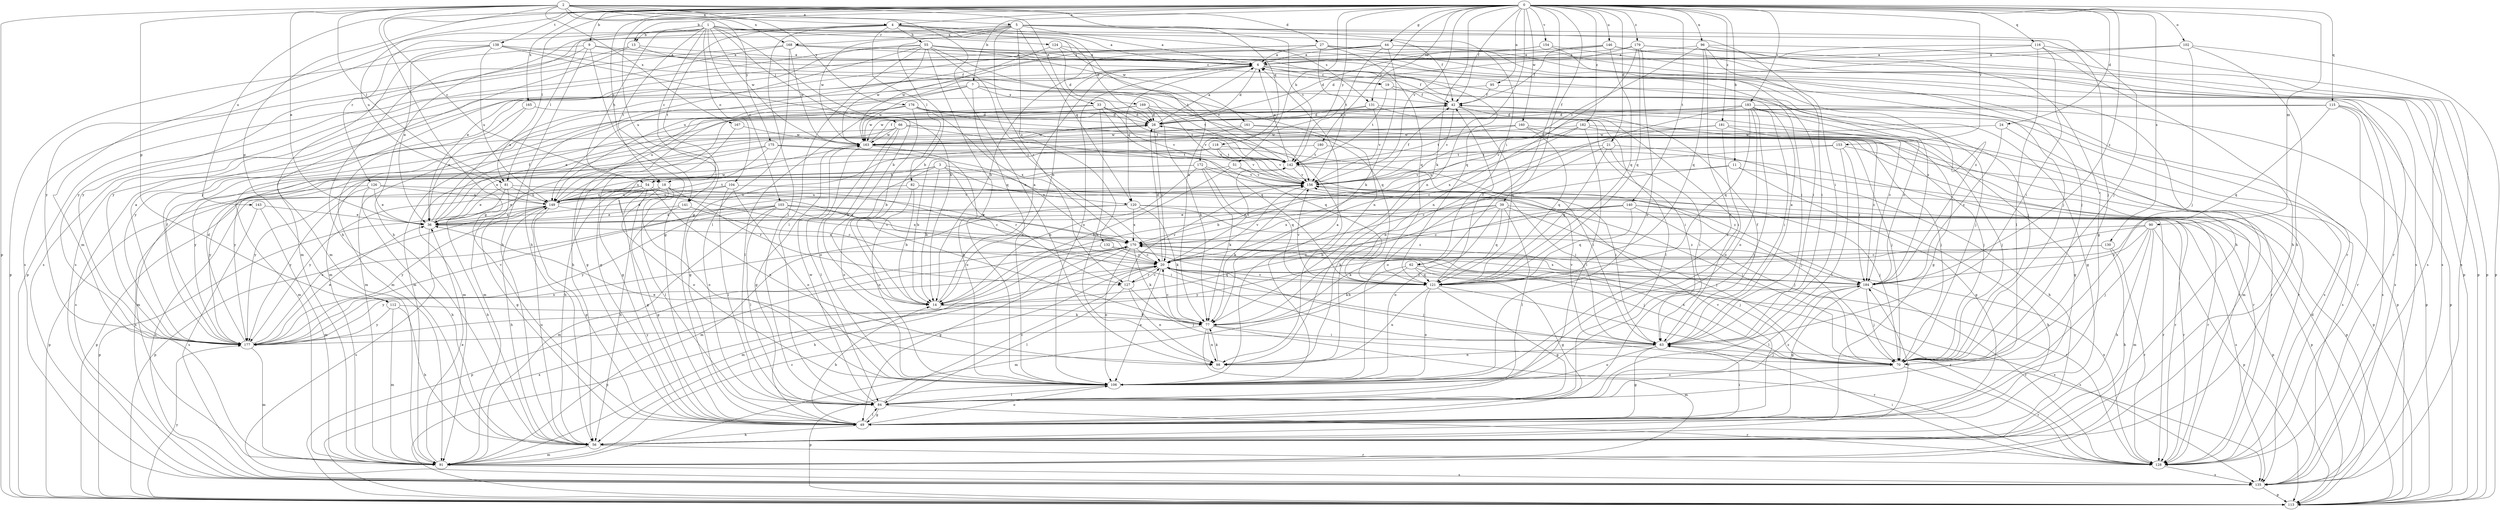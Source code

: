 strict digraph  {
0;
1;
2;
3;
4;
5;
6;
7;
9;
11;
13;
14;
18;
19;
20;
21;
24;
27;
28;
33;
36;
39;
42;
44;
49;
51;
54;
55;
56;
62;
63;
66;
70;
77;
81;
82;
84;
90;
91;
95;
96;
98;
102;
103;
104;
106;
112;
113;
115;
116;
118;
120;
121;
124;
126;
127;
128;
130;
131;
132;
135;
138;
140;
141;
142;
143;
146;
149;
153;
154;
156;
160;
161;
163;
165;
167;
168;
169;
170;
172;
175;
176;
177;
179;
180;
181;
182;
183;
184;
0 -> 4  [label=a];
0 -> 7  [label=b];
0 -> 9  [label=b];
0 -> 11  [label=b];
0 -> 13  [label=b];
0 -> 18  [label=c];
0 -> 21  [label=d];
0 -> 24  [label=d];
0 -> 39  [label=f];
0 -> 42  [label=f];
0 -> 44  [label=g];
0 -> 49  [label=g];
0 -> 51  [label=h];
0 -> 62  [label=i];
0 -> 77  [label=k];
0 -> 81  [label=l];
0 -> 90  [label=m];
0 -> 95  [label=n];
0 -> 96  [label=n];
0 -> 98  [label=n];
0 -> 102  [label=o];
0 -> 112  [label=p];
0 -> 115  [label=q];
0 -> 116  [label=q];
0 -> 130  [label=s];
0 -> 131  [label=s];
0 -> 138  [label=t];
0 -> 140  [label=t];
0 -> 143  [label=u];
0 -> 146  [label=u];
0 -> 149  [label=u];
0 -> 153  [label=v];
0 -> 154  [label=v];
0 -> 156  [label=v];
0 -> 160  [label=w];
0 -> 165  [label=x];
0 -> 172  [label=y];
0 -> 179  [label=z];
0 -> 180  [label=z];
0 -> 181  [label=z];
0 -> 182  [label=z];
0 -> 183  [label=z];
0 -> 184  [label=z];
1 -> 13  [label=b];
1 -> 14  [label=b];
1 -> 18  [label=c];
1 -> 42  [label=f];
1 -> 54  [label=h];
1 -> 66  [label=j];
1 -> 70  [label=j];
1 -> 91  [label=m];
1 -> 103  [label=o];
1 -> 104  [label=o];
1 -> 124  [label=r];
1 -> 126  [label=r];
1 -> 141  [label=t];
1 -> 161  [label=w];
1 -> 163  [label=w];
2 -> 4  [label=a];
2 -> 5  [label=a];
2 -> 18  [label=c];
2 -> 27  [label=d];
2 -> 33  [label=e];
2 -> 36  [label=e];
2 -> 49  [label=g];
2 -> 81  [label=l];
2 -> 98  [label=n];
2 -> 112  [label=p];
2 -> 113  [label=p];
2 -> 118  [label=q];
2 -> 167  [label=x];
2 -> 168  [label=x];
2 -> 175  [label=y];
2 -> 176  [label=y];
3 -> 14  [label=b];
3 -> 54  [label=h];
3 -> 106  [label=o];
3 -> 120  [label=q];
3 -> 127  [label=r];
3 -> 149  [label=u];
3 -> 184  [label=z];
4 -> 6  [label=a];
4 -> 28  [label=d];
4 -> 55  [label=h];
4 -> 56  [label=h];
4 -> 77  [label=k];
4 -> 81  [label=l];
4 -> 82  [label=l];
4 -> 84  [label=l];
4 -> 131  [label=s];
4 -> 141  [label=t];
5 -> 6  [label=a];
5 -> 14  [label=b];
5 -> 56  [label=h];
5 -> 62  [label=i];
5 -> 63  [label=i];
5 -> 70  [label=j];
5 -> 120  [label=q];
5 -> 127  [label=r];
5 -> 132  [label=s];
5 -> 142  [label=t];
5 -> 163  [label=w];
5 -> 168  [label=x];
6 -> 19  [label=c];
6 -> 28  [label=d];
6 -> 42  [label=f];
6 -> 70  [label=j];
6 -> 106  [label=o];
6 -> 120  [label=q];
6 -> 184  [label=z];
7 -> 56  [label=h];
7 -> 91  [label=m];
7 -> 106  [label=o];
7 -> 121  [label=q];
7 -> 142  [label=t];
7 -> 169  [label=x];
7 -> 177  [label=y];
9 -> 6  [label=a];
9 -> 19  [label=c];
9 -> 49  [label=g];
9 -> 56  [label=h];
9 -> 113  [label=p];
9 -> 177  [label=y];
11 -> 20  [label=c];
11 -> 49  [label=g];
11 -> 113  [label=p];
11 -> 156  [label=v];
13 -> 6  [label=a];
13 -> 42  [label=f];
13 -> 91  [label=m];
13 -> 135  [label=s];
14 -> 6  [label=a];
14 -> 77  [label=k];
18 -> 20  [label=c];
18 -> 56  [label=h];
18 -> 84  [label=l];
18 -> 106  [label=o];
18 -> 127  [label=r];
18 -> 135  [label=s];
18 -> 149  [label=u];
18 -> 177  [label=y];
19 -> 42  [label=f];
19 -> 70  [label=j];
19 -> 142  [label=t];
20 -> 28  [label=d];
20 -> 70  [label=j];
20 -> 106  [label=o];
20 -> 113  [label=p];
20 -> 121  [label=q];
20 -> 127  [label=r];
20 -> 135  [label=s];
20 -> 142  [label=t];
20 -> 156  [label=v];
20 -> 177  [label=y];
20 -> 184  [label=z];
21 -> 56  [label=h];
21 -> 63  [label=i];
21 -> 106  [label=o];
21 -> 121  [label=q];
21 -> 142  [label=t];
24 -> 91  [label=m];
24 -> 163  [label=w];
24 -> 184  [label=z];
27 -> 6  [label=a];
27 -> 63  [label=i];
27 -> 121  [label=q];
27 -> 128  [label=r];
27 -> 135  [label=s];
27 -> 156  [label=v];
27 -> 177  [label=y];
28 -> 6  [label=a];
28 -> 20  [label=c];
28 -> 91  [label=m];
28 -> 106  [label=o];
28 -> 163  [label=w];
33 -> 28  [label=d];
33 -> 49  [label=g];
33 -> 98  [label=n];
33 -> 121  [label=q];
33 -> 142  [label=t];
33 -> 156  [label=v];
33 -> 163  [label=w];
36 -> 6  [label=a];
36 -> 42  [label=f];
36 -> 135  [label=s];
36 -> 170  [label=x];
39 -> 36  [label=e];
39 -> 70  [label=j];
39 -> 77  [label=k];
39 -> 84  [label=l];
39 -> 106  [label=o];
39 -> 113  [label=p];
39 -> 121  [label=q];
39 -> 170  [label=x];
42 -> 28  [label=d];
42 -> 63  [label=i];
42 -> 113  [label=p];
42 -> 121  [label=q];
42 -> 135  [label=s];
42 -> 156  [label=v];
44 -> 6  [label=a];
44 -> 14  [label=b];
44 -> 56  [label=h];
44 -> 77  [label=k];
44 -> 135  [label=s];
44 -> 142  [label=t];
44 -> 149  [label=u];
49 -> 14  [label=b];
49 -> 56  [label=h];
49 -> 63  [label=i];
49 -> 84  [label=l];
49 -> 106  [label=o];
49 -> 156  [label=v];
51 -> 14  [label=b];
51 -> 63  [label=i];
51 -> 156  [label=v];
51 -> 177  [label=y];
54 -> 36  [label=e];
54 -> 49  [label=g];
54 -> 77  [label=k];
54 -> 98  [label=n];
54 -> 106  [label=o];
54 -> 113  [label=p];
54 -> 149  [label=u];
55 -> 6  [label=a];
55 -> 20  [label=c];
55 -> 36  [label=e];
55 -> 56  [label=h];
55 -> 63  [label=i];
55 -> 84  [label=l];
55 -> 106  [label=o];
55 -> 135  [label=s];
55 -> 142  [label=t];
55 -> 156  [label=v];
55 -> 163  [label=w];
56 -> 91  [label=m];
56 -> 128  [label=r];
56 -> 149  [label=u];
56 -> 184  [label=z];
62 -> 49  [label=g];
62 -> 77  [label=k];
62 -> 91  [label=m];
62 -> 121  [label=q];
62 -> 128  [label=r];
63 -> 6  [label=a];
63 -> 42  [label=f];
63 -> 49  [label=g];
63 -> 70  [label=j];
63 -> 98  [label=n];
63 -> 106  [label=o];
63 -> 156  [label=v];
66 -> 14  [label=b];
66 -> 70  [label=j];
66 -> 91  [label=m];
66 -> 106  [label=o];
66 -> 121  [label=q];
66 -> 128  [label=r];
66 -> 135  [label=s];
66 -> 163  [label=w];
70 -> 106  [label=o];
70 -> 128  [label=r];
70 -> 170  [label=x];
77 -> 20  [label=c];
77 -> 63  [label=i];
77 -> 91  [label=m];
77 -> 98  [label=n];
77 -> 128  [label=r];
77 -> 177  [label=y];
81 -> 36  [label=e];
81 -> 49  [label=g];
81 -> 56  [label=h];
81 -> 149  [label=u];
81 -> 170  [label=x];
82 -> 14  [label=b];
82 -> 70  [label=j];
82 -> 106  [label=o];
82 -> 128  [label=r];
82 -> 149  [label=u];
84 -> 20  [label=c];
84 -> 49  [label=g];
84 -> 128  [label=r];
84 -> 163  [label=w];
84 -> 184  [label=z];
90 -> 56  [label=h];
90 -> 70  [label=j];
90 -> 77  [label=k];
90 -> 91  [label=m];
90 -> 113  [label=p];
90 -> 170  [label=x];
90 -> 184  [label=z];
91 -> 20  [label=c];
91 -> 36  [label=e];
91 -> 135  [label=s];
95 -> 42  [label=f];
95 -> 135  [label=s];
95 -> 163  [label=w];
96 -> 6  [label=a];
96 -> 49  [label=g];
96 -> 63  [label=i];
96 -> 106  [label=o];
96 -> 113  [label=p];
96 -> 121  [label=q];
96 -> 156  [label=v];
98 -> 36  [label=e];
98 -> 77  [label=k];
102 -> 6  [label=a];
102 -> 56  [label=h];
102 -> 70  [label=j];
102 -> 113  [label=p];
102 -> 149  [label=u];
103 -> 36  [label=e];
103 -> 63  [label=i];
103 -> 84  [label=l];
103 -> 91  [label=m];
103 -> 113  [label=p];
103 -> 128  [label=r];
103 -> 170  [label=x];
103 -> 177  [label=y];
103 -> 184  [label=z];
104 -> 36  [label=e];
104 -> 84  [label=l];
104 -> 106  [label=o];
104 -> 128  [label=r];
104 -> 149  [label=u];
106 -> 6  [label=a];
106 -> 84  [label=l];
106 -> 113  [label=p];
112 -> 56  [label=h];
112 -> 77  [label=k];
112 -> 91  [label=m];
112 -> 177  [label=y];
113 -> 28  [label=d];
113 -> 170  [label=x];
113 -> 177  [label=y];
115 -> 28  [label=d];
115 -> 113  [label=p];
115 -> 121  [label=q];
115 -> 128  [label=r];
115 -> 135  [label=s];
115 -> 170  [label=x];
116 -> 6  [label=a];
116 -> 56  [label=h];
116 -> 63  [label=i];
116 -> 84  [label=l];
116 -> 135  [label=s];
116 -> 177  [label=y];
118 -> 14  [label=b];
118 -> 63  [label=i];
118 -> 91  [label=m];
118 -> 142  [label=t];
118 -> 156  [label=v];
120 -> 36  [label=e];
120 -> 77  [label=k];
120 -> 91  [label=m];
120 -> 128  [label=r];
120 -> 170  [label=x];
120 -> 184  [label=z];
121 -> 20  [label=c];
121 -> 42  [label=f];
121 -> 49  [label=g];
121 -> 98  [label=n];
121 -> 106  [label=o];
121 -> 135  [label=s];
121 -> 156  [label=v];
124 -> 6  [label=a];
124 -> 28  [label=d];
124 -> 70  [label=j];
124 -> 163  [label=w];
126 -> 20  [label=c];
126 -> 36  [label=e];
126 -> 56  [label=h];
126 -> 113  [label=p];
126 -> 149  [label=u];
126 -> 177  [label=y];
127 -> 20  [label=c];
127 -> 70  [label=j];
127 -> 84  [label=l];
127 -> 98  [label=n];
127 -> 156  [label=v];
128 -> 63  [label=i];
128 -> 135  [label=s];
128 -> 170  [label=x];
130 -> 20  [label=c];
130 -> 56  [label=h];
130 -> 128  [label=r];
130 -> 177  [label=y];
131 -> 28  [label=d];
131 -> 49  [label=g];
131 -> 84  [label=l];
131 -> 91  [label=m];
131 -> 156  [label=v];
132 -> 20  [label=c];
132 -> 70  [label=j];
132 -> 113  [label=p];
135 -> 113  [label=p];
138 -> 6  [label=a];
138 -> 14  [label=b];
138 -> 36  [label=e];
138 -> 91  [label=m];
138 -> 98  [label=n];
138 -> 149  [label=u];
138 -> 177  [label=y];
140 -> 14  [label=b];
140 -> 20  [label=c];
140 -> 36  [label=e];
140 -> 56  [label=h];
140 -> 70  [label=j];
140 -> 121  [label=q];
140 -> 135  [label=s];
141 -> 20  [label=c];
141 -> 36  [label=e];
141 -> 49  [label=g];
142 -> 6  [label=a];
142 -> 70  [label=j];
142 -> 156  [label=v];
143 -> 36  [label=e];
143 -> 91  [label=m];
143 -> 135  [label=s];
146 -> 6  [label=a];
146 -> 14  [label=b];
146 -> 42  [label=f];
146 -> 113  [label=p];
146 -> 121  [label=q];
146 -> 128  [label=r];
149 -> 36  [label=e];
149 -> 49  [label=g];
149 -> 56  [label=h];
149 -> 63  [label=i];
149 -> 113  [label=p];
149 -> 142  [label=t];
149 -> 156  [label=v];
149 -> 163  [label=w];
149 -> 177  [label=y];
153 -> 14  [label=b];
153 -> 84  [label=l];
153 -> 113  [label=p];
153 -> 142  [label=t];
153 -> 184  [label=z];
154 -> 6  [label=a];
154 -> 28  [label=d];
154 -> 70  [label=j];
154 -> 135  [label=s];
156 -> 42  [label=f];
156 -> 70  [label=j];
156 -> 77  [label=k];
156 -> 113  [label=p];
156 -> 149  [label=u];
160 -> 91  [label=m];
160 -> 121  [label=q];
160 -> 128  [label=r];
160 -> 142  [label=t];
160 -> 163  [label=w];
160 -> 184  [label=z];
161 -> 49  [label=g];
161 -> 70  [label=j];
161 -> 128  [label=r];
161 -> 163  [label=w];
163 -> 42  [label=f];
163 -> 49  [label=g];
163 -> 84  [label=l];
163 -> 106  [label=o];
163 -> 142  [label=t];
165 -> 28  [label=d];
165 -> 36  [label=e];
165 -> 91  [label=m];
167 -> 49  [label=g];
167 -> 163  [label=w];
168 -> 6  [label=a];
168 -> 84  [label=l];
168 -> 113  [label=p];
168 -> 121  [label=q];
168 -> 163  [label=w];
168 -> 177  [label=y];
168 -> 184  [label=z];
169 -> 28  [label=d];
169 -> 77  [label=k];
169 -> 91  [label=m];
169 -> 156  [label=v];
169 -> 163  [label=w];
169 -> 184  [label=z];
170 -> 20  [label=c];
170 -> 49  [label=g];
170 -> 56  [label=h];
170 -> 70  [label=j];
170 -> 77  [label=k];
170 -> 91  [label=m];
170 -> 106  [label=o];
170 -> 128  [label=r];
172 -> 14  [label=b];
172 -> 63  [label=i];
172 -> 77  [label=k];
172 -> 121  [label=q];
172 -> 135  [label=s];
172 -> 156  [label=v];
172 -> 177  [label=y];
175 -> 36  [label=e];
175 -> 56  [label=h];
175 -> 142  [label=t];
175 -> 156  [label=v];
175 -> 170  [label=x];
175 -> 177  [label=y];
176 -> 14  [label=b];
176 -> 28  [label=d];
176 -> 49  [label=g];
176 -> 63  [label=i];
176 -> 84  [label=l];
176 -> 142  [label=t];
176 -> 149  [label=u];
176 -> 170  [label=x];
177 -> 6  [label=a];
177 -> 28  [label=d];
177 -> 36  [label=e];
177 -> 42  [label=f];
177 -> 91  [label=m];
177 -> 149  [label=u];
177 -> 156  [label=v];
177 -> 170  [label=x];
179 -> 6  [label=a];
179 -> 28  [label=d];
179 -> 98  [label=n];
179 -> 106  [label=o];
179 -> 113  [label=p];
179 -> 121  [label=q];
179 -> 135  [label=s];
180 -> 128  [label=r];
180 -> 142  [label=t];
180 -> 177  [label=y];
181 -> 20  [label=c];
181 -> 49  [label=g];
181 -> 70  [label=j];
181 -> 106  [label=o];
181 -> 163  [label=w];
182 -> 70  [label=j];
182 -> 84  [label=l];
182 -> 135  [label=s];
182 -> 156  [label=v];
182 -> 163  [label=w];
182 -> 170  [label=x];
183 -> 28  [label=d];
183 -> 36  [label=e];
183 -> 49  [label=g];
183 -> 63  [label=i];
183 -> 84  [label=l];
183 -> 98  [label=n];
183 -> 106  [label=o];
183 -> 113  [label=p];
183 -> 121  [label=q];
183 -> 184  [label=z];
184 -> 14  [label=b];
184 -> 49  [label=g];
184 -> 70  [label=j];
184 -> 84  [label=l];
184 -> 128  [label=r];
184 -> 170  [label=x];
}
